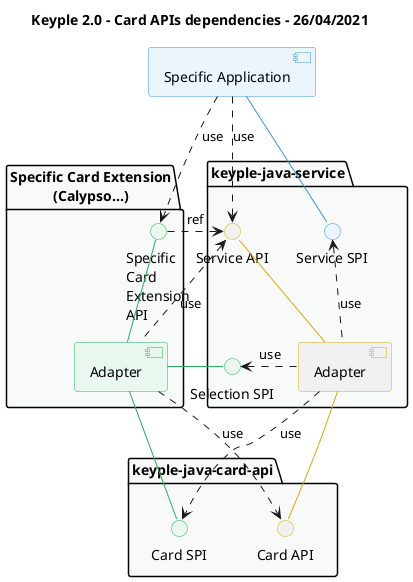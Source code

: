@startuml
title
    Keyple 2.0 - Card APIs dependencies - 26/04/2021
end title

' == THEME ==

'Couleurs issues de : https://htmlcolorcodes.com/fr/tableau-de-couleur/tableau-de-couleur-design-plat/
!define COLOR_YELLOW D4AC0D
!define COLOR_RED E74C3C
!define COLOR_PURPLE 8E44AD
!define COLOR_BLUE 3498DB
!define COLOR_GREEN 27AE60
!define COLOR_GREY 2C3E50

!define C_GREY1 F8F9F9
!define C_GREY2 F2F3F4
!define C_GREY3 E5E7E9
!define C_GREY4 D7DBDD
!define C_GREY5 CACFD2
!define C_GREY6 BDC3C7
!define C_LINK 3498DB
!define C_USE 27AE60

skinparam Shadowing false
skinparam component {
    BorderColor #D4AC0D
    ' Red
    BackgroundColor<<red>> #FDEDEC
    BorderColor<<red>> #E74C3C
    ' Purple
    BackgroundColor<<purple>> #F4ECF7
    BorderColor<<purple>> #8E44AD
    ' blue
    BackgroundColor<<blue>> #EBF5FB
    BorderColor<<blue>> #3498DB
    ' Green
    BackgroundColor<<green>> #E9F7EF
    BorderColor<<green>> #27AE60
    ' Grey
    BackgroundColor<<grey>> #EAECEE
    BorderColor<<grey>> #2C3E50
}
skinparam interface {
    BorderColor #D4AC0D
    ' Red
    BackgroundColor<<red>> #FDEDEC
    BorderColor<<red>> #E74C3C
    ' Purple
    BackgroundColor<<purple>> #F4ECF7
    BorderColor<<purple>> #8E44AD
    ' blue
    BackgroundColor<<blue>> #EBF5FB
    BorderColor<<blue>> #3498DB
    ' Green
    BackgroundColor<<green>> #E9F7EF
    BorderColor<<green>> #27AE60
    ' Grey
    BackgroundColor<<grey>> #EAECEE
    BorderColor<<grey>> #2C3E50
}
hide <<red>> stereotype
hide <<purple>> stereotype
hide <<blue>> stereotype
hide <<green>> stereotype
hide <<grey>> stereotype

' == COMPONENTS ==

[Specific Application] as application <<blue>>
package "Specific Card Extension\n(Calypso...)" as packExtension {
    interface "Specific\nCard\nExtension\nAPI" as specificCardExtensionApi <<green>>
    [Adapter] as extension <<green>>
}
package "keyple-java-service" as packService {
    interface "Service API" as serviceApi
    interface "Service SPI" as serviceSpi <<blue>>
    interface "Selection SPI" as selectionSpi <<green>>
    [Adapter] as service
}
package "keyple-java-card-api" as packCardApi {
    interface "Card SPI" as cardSpi <<green>>
    interface "Card API" as cardApi
}

' == ASSOCIATIONS ==

application -- serviceSpi #COLOR_BLUE

extension -up- specificCardExtensionApi #COLOR_GREEN
extension -right- selectionSpi #COLOR_GREEN
extension -- cardSpi #COLOR_GREEN

service -up- serviceApi #COLOR_YELLOW
service -- cardApi #COLOR_YELLOW

' USE

application ..> specificCardExtensionApi : use
application ..> serviceApi : use

service .up.> serviceSpi : use
service .left.> selectionSpi : use
service ..> cardSpi : use

extension ..> cardApi : use
extension .up.> serviceApi : use

specificCardExtensionApi .right.> serviceApi : ref

' == STYLE ==

package packExtension #C_GREY1 {
}
package packService #C_GREY1 {
}
package packCardApi #C_GREY1 {
}

@enduml
